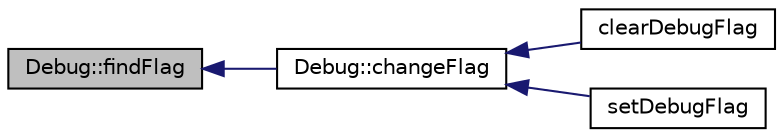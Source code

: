 digraph G
{
  edge [fontname="Helvetica",fontsize="10",labelfontname="Helvetica",labelfontsize="10"];
  node [fontname="Helvetica",fontsize="10",shape=record];
  rankdir=LR;
  Node1 [label="Debug::findFlag",height=0.2,width=0.4,color="black", fillcolor="grey75", style="filled" fontcolor="black"];
  Node1 -> Node2 [dir=back,color="midnightblue",fontsize="10",style="solid"];
  Node2 [label="Debug::changeFlag",height=0.2,width=0.4,color="black", fillcolor="white", style="filled",URL="$namespaceDebug.html#ae27d4c45a021062ae81d1321c3490326"];
  Node2 -> Node3 [dir=back,color="midnightblue",fontsize="10",style="solid"];
  Node3 [label="clearDebugFlag",height=0.2,width=0.4,color="black", fillcolor="white", style="filled",URL="$debug_8cc.html#aecb36a775ee01ef097d7e23111a27852"];
  Node2 -> Node4 [dir=back,color="midnightblue",fontsize="10",style="solid"];
  Node4 [label="setDebugFlag",height=0.2,width=0.4,color="black", fillcolor="white", style="filled",URL="$debug_8cc.html#aeb703e006fe182d90424fcd595b68570"];
}
